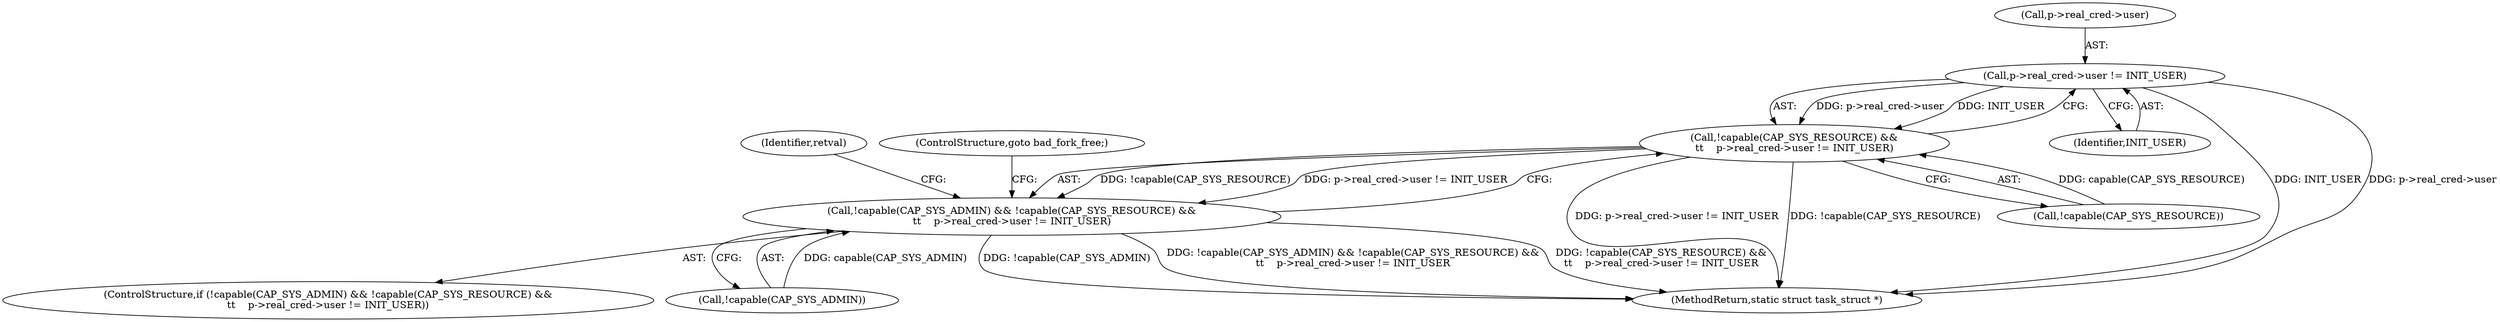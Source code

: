 digraph "0_linux_b69f2292063d2caf37ca9aec7d63ded203701bf3_1@pointer" {
"1000260" [label="(Call,p->real_cred->user != INIT_USER)"];
"1000256" [label="(Call,!capable(CAP_SYS_RESOURCE) &&\n\t\t    p->real_cred->user != INIT_USER)"];
"1000252" [label="(Call,!capable(CAP_SYS_ADMIN) && !capable(CAP_SYS_RESOURCE) &&\n\t\t    p->real_cred->user != INIT_USER)"];
"1000251" [label="(ControlStructure,if (!capable(CAP_SYS_ADMIN) && !capable(CAP_SYS_RESOURCE) &&\n\t\t    p->real_cred->user != INIT_USER))"];
"1000266" [label="(Identifier,INIT_USER)"];
"1001151" [label="(MethodReturn,static struct task_struct *)"];
"1000256" [label="(Call,!capable(CAP_SYS_RESOURCE) &&\n\t\t    p->real_cred->user != INIT_USER)"];
"1000252" [label="(Call,!capable(CAP_SYS_ADMIN) && !capable(CAP_SYS_RESOURCE) &&\n\t\t    p->real_cred->user != INIT_USER)"];
"1000253" [label="(Call,!capable(CAP_SYS_ADMIN))"];
"1000260" [label="(Call,p->real_cred->user != INIT_USER)"];
"1000261" [label="(Call,p->real_cred->user)"];
"1000269" [label="(Identifier,retval)"];
"1000267" [label="(ControlStructure,goto bad_fork_free;)"];
"1000257" [label="(Call,!capable(CAP_SYS_RESOURCE))"];
"1000260" -> "1000256"  [label="AST: "];
"1000260" -> "1000266"  [label="CFG: "];
"1000261" -> "1000260"  [label="AST: "];
"1000266" -> "1000260"  [label="AST: "];
"1000256" -> "1000260"  [label="CFG: "];
"1000260" -> "1001151"  [label="DDG: INIT_USER"];
"1000260" -> "1001151"  [label="DDG: p->real_cred->user"];
"1000260" -> "1000256"  [label="DDG: p->real_cred->user"];
"1000260" -> "1000256"  [label="DDG: INIT_USER"];
"1000256" -> "1000252"  [label="AST: "];
"1000256" -> "1000257"  [label="CFG: "];
"1000257" -> "1000256"  [label="AST: "];
"1000252" -> "1000256"  [label="CFG: "];
"1000256" -> "1001151"  [label="DDG: p->real_cred->user != INIT_USER"];
"1000256" -> "1001151"  [label="DDG: !capable(CAP_SYS_RESOURCE)"];
"1000256" -> "1000252"  [label="DDG: !capable(CAP_SYS_RESOURCE)"];
"1000256" -> "1000252"  [label="DDG: p->real_cred->user != INIT_USER"];
"1000257" -> "1000256"  [label="DDG: capable(CAP_SYS_RESOURCE)"];
"1000252" -> "1000251"  [label="AST: "];
"1000252" -> "1000253"  [label="CFG: "];
"1000253" -> "1000252"  [label="AST: "];
"1000267" -> "1000252"  [label="CFG: "];
"1000269" -> "1000252"  [label="CFG: "];
"1000252" -> "1001151"  [label="DDG: !capable(CAP_SYS_ADMIN)"];
"1000252" -> "1001151"  [label="DDG: !capable(CAP_SYS_ADMIN) && !capable(CAP_SYS_RESOURCE) &&\n\t\t    p->real_cred->user != INIT_USER"];
"1000252" -> "1001151"  [label="DDG: !capable(CAP_SYS_RESOURCE) &&\n\t\t    p->real_cred->user != INIT_USER"];
"1000253" -> "1000252"  [label="DDG: capable(CAP_SYS_ADMIN)"];
}
